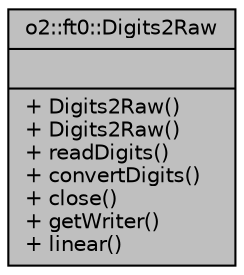 digraph "o2::ft0::Digits2Raw"
{
 // INTERACTIVE_SVG=YES
  bgcolor="transparent";
  edge [fontname="Helvetica",fontsize="10",labelfontname="Helvetica",labelfontsize="10"];
  node [fontname="Helvetica",fontsize="10",shape=record];
  Node1 [label="{o2::ft0::Digits2Raw\n||+ Digits2Raw()\l+ Digits2Raw()\l+ readDigits()\l+ convertDigits()\l+ close()\l+ getWriter()\l+ linear()\l}",height=0.2,width=0.4,color="black", fillcolor="grey75", style="filled", fontcolor="black"];
}
